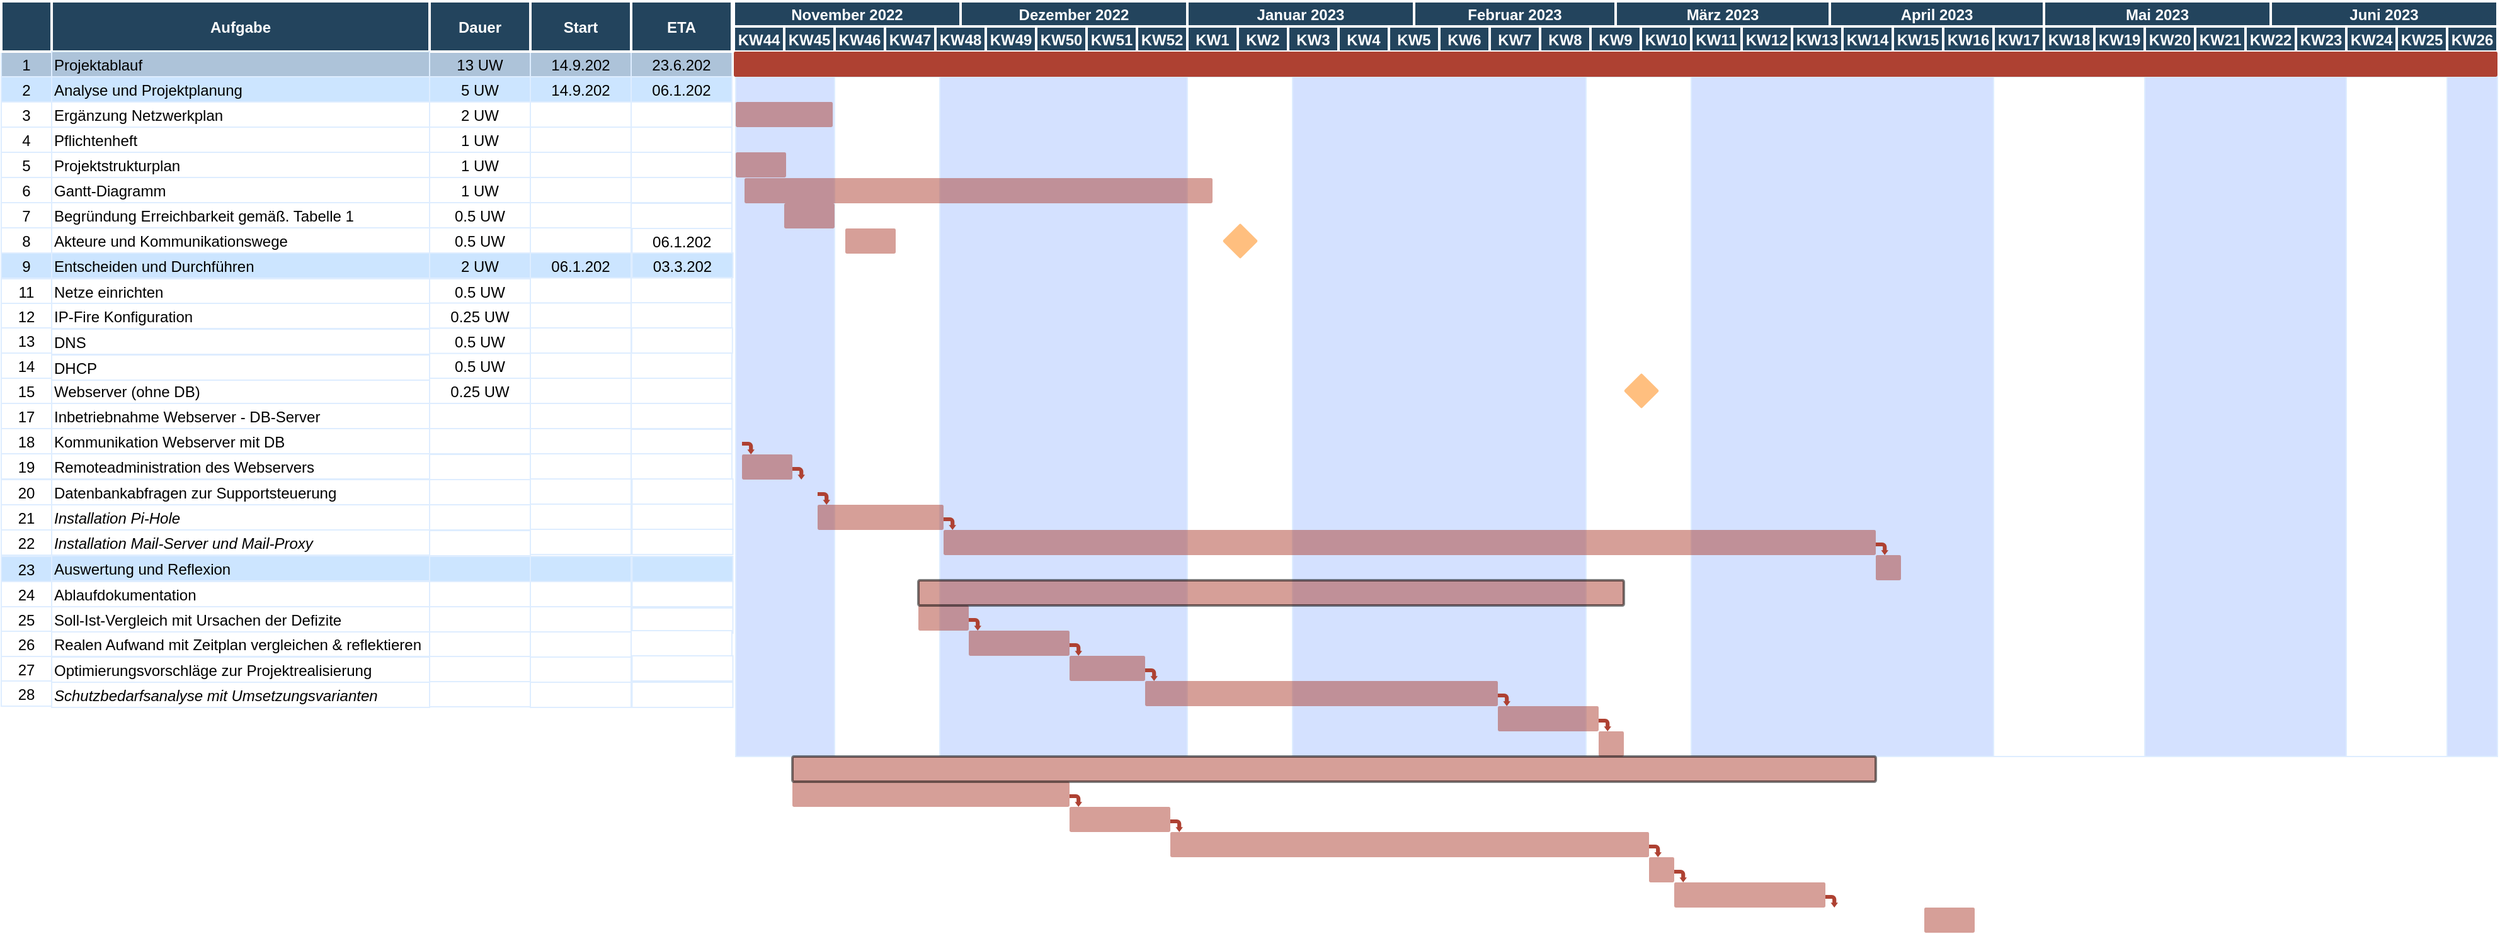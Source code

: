 <mxfile version="20.8.1" type="device"><diagram name="Page-1" id="8378b5f6-a2b2-b727-a746-972ab9d02e00"><mxGraphModel dx="1434" dy="782" grid="1" gridSize="10" guides="1" tooltips="1" connect="0" arrows="1" fold="1" page="1" pageScale="1.5" pageWidth="1654" pageHeight="1169" background="none" math="0" shadow="0"><root><mxCell id="0"/><mxCell id="1" parent="0"/><mxCell id="nTNf6u4kwTVFO85k9VdG-494" value="" style="strokeColor=#DEEDFF" parent="1" vertex="1"><mxGeometry x="981.5" y="140" width="83.5" height="540" as="geometry"/></mxCell><mxCell id="nTNf6u4kwTVFO85k9VdG-495" value="" style="strokeColor=#DEEDFF;fillColor=#D4E1FF" parent="1" vertex="1"><mxGeometry x="1065" y="140" width="236.5" height="540" as="geometry"/></mxCell><mxCell id="nTNf6u4kwTVFO85k9VdG-498" value="" style="strokeColor=#DEEDFF" parent="1" vertex="1"><mxGeometry x="1298" y="140" width="83.5" height="540" as="geometry"/></mxCell><mxCell id="nTNf6u4kwTVFO85k9VdG-499" value="" style="strokeColor=#DEEDFF;fillColor=#D4E1FF" parent="1" vertex="1"><mxGeometry x="1381.5" y="140" width="240" height="540" as="geometry"/></mxCell><mxCell id="nTNf6u4kwTVFO85k9VdG-502" value="" style="strokeColor=#DEEDFF" parent="1" vertex="1"><mxGeometry x="1621.5" y="140" width="120" height="540" as="geometry"/></mxCell><mxCell id="nTNf6u4kwTVFO85k9VdG-503" value="" style="strokeColor=#DEEDFF;fillColor=#D4E1FF" parent="1" vertex="1"><mxGeometry x="1741.5" y="140" width="160" height="540" as="geometry"/></mxCell><mxCell id="nTNf6u4kwTVFO85k9VdG-504" value="" style="strokeColor=#DEEDFF" parent="1" vertex="1"><mxGeometry x="1901.5" y="140" width="80" height="540" as="geometry"/></mxCell><mxCell id="nTNf6u4kwTVFO85k9VdG-505" value="" style="strokeColor=#DEEDFF;fillColor=#D4E1FF" parent="1" vertex="1"><mxGeometry x="1981.5" y="140" width="40" height="540" as="geometry"/></mxCell><mxCell id="nTNf6u4kwTVFO85k9VdG-491" value="" style="strokeColor=#DEEDFF;fillColor=#D4E1FF" parent="1" vertex="1"><mxGeometry x="785" y="140" width="196.5" height="540" as="geometry"/></mxCell><mxCell id="198" value="" style="strokeColor=#DEEDFF;fillColor=#D4E1FF" parent="1" vertex="1"><mxGeometry x="623" y="140" width="78.5" height="540" as="geometry"/></mxCell><mxCell id="63" value="1" style="strokeColor=#DEEDFF;fillColor=#ADC3D9" parent="1" vertex="1"><mxGeometry x="40" y="120" width="40" height="20" as="geometry"/></mxCell><mxCell id="64" value="Projektablauf" style="align=left;strokeColor=#DEEDFF;fillColor=#ADC3D9" parent="1" vertex="1"><mxGeometry x="80" y="120" width="280" height="20" as="geometry"/></mxCell><mxCell id="65" value="13 UW" style="strokeColor=#DEEDFF;fillColor=#ADC3D9" parent="1" vertex="1"><mxGeometry x="380.0" y="120" width="80.0" height="20" as="geometry"/></mxCell><mxCell id="66" value="14.9.202" style="strokeColor=#DEEDFF;fillColor=#ADC3D9" parent="1" vertex="1"><mxGeometry x="460.0" y="120" width="80.0" height="20" as="geometry"/></mxCell><mxCell id="67" value="23.6.202" style="strokeColor=#DEEDFF;fillColor=#ADC3D9" parent="1" vertex="1"><mxGeometry x="540.0" y="120.0" width="80.0" height="20" as="geometry"/></mxCell><mxCell id="69" value="2" style="strokeColor=#DEEDFF;fillColor=#CCE5FF" parent="1" vertex="1"><mxGeometry x="40.0" y="140.0" width="40" height="20" as="geometry"/></mxCell><mxCell id="71" value="5 UW" style="strokeColor=#DEEDFF;fillColor=#CCE5FF" parent="1" vertex="1"><mxGeometry x="380.0" y="140.0" width="80.0" height="20" as="geometry"/></mxCell><mxCell id="72" value="14.9.202" style="strokeColor=#DEEDFF;fillColor=#CCE5FF" parent="1" vertex="1"><mxGeometry x="460.0" y="140.0" width="80.0" height="20" as="geometry"/></mxCell><mxCell id="73" value="06.1.202" style="strokeColor=#DEEDFF;fillColor=#CCE5FF" parent="1" vertex="1"><mxGeometry x="540.0" y="140.0" width="80.0" height="20" as="geometry"/></mxCell><mxCell id="74" value="3" style="strokeColor=#DEEDFF" parent="1" vertex="1"><mxGeometry x="40.0" y="160.0" width="40" height="20" as="geometry"/></mxCell><mxCell id="76" value="2 UW" style="strokeColor=#DEEDFF" parent="1" vertex="1"><mxGeometry x="380.0" y="160.0" width="80.0" height="20" as="geometry"/></mxCell><mxCell id="77" value="" style="strokeColor=#DEEDFF" parent="1" vertex="1"><mxGeometry x="460.0" y="160.0" width="80.0" height="20" as="geometry"/></mxCell><mxCell id="78" value="" style="strokeColor=#DEEDFF" parent="1" vertex="1"><mxGeometry x="540.0" y="359.5" width="80.0" height="20" as="geometry"/></mxCell><mxCell id="79" value="4" style="strokeColor=#DEEDFF" parent="1" vertex="1"><mxGeometry x="40" y="180.0" width="40" height="20" as="geometry"/></mxCell><mxCell id="81" value="1 UW" style="strokeColor=#DEEDFF" parent="1" vertex="1"><mxGeometry x="380.0" y="180.0" width="80.0" height="20" as="geometry"/></mxCell><mxCell id="82" value="" style="strokeColor=#DEEDFF" parent="1" vertex="1"><mxGeometry x="460.0" y="180.0" width="80.0" height="20" as="geometry"/></mxCell><mxCell id="83" value="" style="strokeColor=#DEEDFF" parent="1" vertex="1"><mxGeometry x="540.0" y="379.5" width="80.0" height="20" as="geometry"/></mxCell><mxCell id="84" value="5" style="strokeColor=#DEEDFF" parent="1" vertex="1"><mxGeometry x="40.0" y="200.0" width="40" height="20" as="geometry"/></mxCell><mxCell id="86" value="1 UW" style="strokeColor=#DEEDFF" parent="1" vertex="1"><mxGeometry x="380.0" y="200.0" width="80.0" height="20" as="geometry"/></mxCell><mxCell id="89" value="6" style="strokeColor=#DEEDFF" parent="1" vertex="1"><mxGeometry x="40.0" y="220.0" width="40" height="20" as="geometry"/></mxCell><mxCell id="91" value="1 UW" style="strokeColor=#DEEDFF" parent="1" vertex="1"><mxGeometry x="380.0" y="220.0" width="80.0" height="20" as="geometry"/></mxCell><mxCell id="93" value="" style="strokeColor=#DEEDFF" parent="1" vertex="1"><mxGeometry x="540.0" y="399.5" width="80.0" height="20" as="geometry"/></mxCell><mxCell id="94" value="7" style="strokeColor=#DEEDFF" parent="1" vertex="1"><mxGeometry x="40.0" y="240.0" width="40" height="20" as="geometry"/></mxCell><mxCell id="96" value="0.5 UW" style="strokeColor=#DEEDFF" parent="1" vertex="1"><mxGeometry x="380.0" y="260.0" width="80.0" height="20" as="geometry"/></mxCell><mxCell id="97" value="" style="strokeColor=#DEEDFF" parent="1" vertex="1"><mxGeometry x="460.0" y="220.0" width="80.0" height="20" as="geometry"/></mxCell><mxCell id="98" value="" style="strokeColor=#DEEDFF" parent="1" vertex="1"><mxGeometry x="540.0" y="420.0" width="80.0" height="20" as="geometry"/></mxCell><mxCell id="99" value="8" style="strokeColor=#DEEDFF" parent="1" vertex="1"><mxGeometry x="40.0" y="260.0" width="40" height="20" as="geometry"/></mxCell><mxCell id="101" value="0.5 UW" style="strokeColor=#DEEDFF" parent="1" vertex="1"><mxGeometry x="380.0" y="240.0" width="80.0" height="20" as="geometry"/></mxCell><mxCell id="102" value="" style="strokeColor=#DEEDFF" parent="1" vertex="1"><mxGeometry x="460.0" y="260.0" width="80.0" height="20" as="geometry"/></mxCell><mxCell id="103" value="" style="strokeColor=#DEEDFF" parent="1" vertex="1"><mxGeometry x="540.0" y="439.5" width="80.0" height="20" as="geometry"/></mxCell><mxCell id="104" value="9" style="strokeColor=#DEEDFF;fillColor=#CCE5FF" parent="1" vertex="1"><mxGeometry x="40.0" y="280.0" width="40" height="20" as="geometry"/></mxCell><mxCell id="106" value="2 UW" style="strokeColor=#DEEDFF;fillColor=#CCE5FF" parent="1" vertex="1"><mxGeometry x="380.0" y="280.0" width="80.0" height="20" as="geometry"/></mxCell><mxCell id="114" value="11" style="strokeColor=#DEEDFF" parent="1" vertex="1"><mxGeometry x="40.0" y="300.5" width="40" height="20" as="geometry"/></mxCell><mxCell id="116" value="" style="strokeColor=#DEEDFF" parent="1" vertex="1"><mxGeometry x="540.0" y="299.75" width="80.0" height="20" as="geometry"/></mxCell><mxCell id="119" value="12" style="strokeColor=#DEEDFF" parent="1" vertex="1"><mxGeometry x="40.0" y="320.0" width="40" height="20" as="geometry"/></mxCell><mxCell id="121" value="" style="strokeColor=#DEEDFF" parent="1" vertex="1"><mxGeometry x="540.0" y="319.5" width="80.0" height="20" as="geometry"/></mxCell><mxCell id="124" value="13" style="strokeColor=#DEEDFF" parent="1" vertex="1"><mxGeometry x="40.0" y="339.5" width="40" height="20" as="geometry"/></mxCell><mxCell id="126" value="" style="strokeColor=#DEEDFF" parent="1" vertex="1"><mxGeometry x="540.37" y="339.5" width="80.0" height="20" as="geometry"/></mxCell><mxCell id="129" value="14" style="strokeColor=#DEEDFF" parent="1" vertex="1"><mxGeometry x="40.0" y="359.5" width="40" height="20" as="geometry"/></mxCell><mxCell id="134" value="15" style="strokeColor=#DEEDFF;fillColor=#FFFFFF" parent="1" vertex="1"><mxGeometry x="40.0" y="379.5" width="40" height="20" as="geometry"/></mxCell><mxCell id="135" value="Webserver (ohne DB)" style="align=left;strokeColor=#DEEDFF;fillColor=#FFFFFF" parent="1" vertex="1"><mxGeometry x="80" y="379.5" width="300" height="20" as="geometry"/></mxCell><mxCell id="140" value="Auswertung und Reflexion" style="align=left;strokeColor=#DEEDFF;fillColor=#CCE5FF;" parent="1" vertex="1"><mxGeometry x="80" y="520.5" width="300" height="20" as="geometry"/></mxCell><mxCell id="144" value="17" style="strokeColor=#DEEDFF" parent="1" vertex="1"><mxGeometry x="40" y="399.5" width="40" height="20" as="geometry"/></mxCell><mxCell id="145" value="Inbetriebnahme Webserver - DB-Server" style="align=left;strokeColor=#DEEDFF" parent="1" vertex="1"><mxGeometry x="80" y="399.5" width="300" height="20" as="geometry"/></mxCell><mxCell id="154" value="19" style="strokeColor=#DEEDFF" parent="1" vertex="1"><mxGeometry x="40.0" y="439.5" width="40" height="20" as="geometry"/></mxCell><mxCell id="155" value="Remoteadministration des Webservers" style="align=left;strokeColor=#DEEDFF" parent="1" vertex="1"><mxGeometry x="80" y="439.5" width="300" height="20" as="geometry"/></mxCell><mxCell id="159" value="20" style="strokeColor=#DEEDFF" parent="1" vertex="1"><mxGeometry x="40" y="460" width="40" height="20" as="geometry"/></mxCell><mxCell id="160" value="Datenbankabfragen zur Supportsteuerung" style="align=left;strokeColor=#DEEDFF" parent="1" vertex="1"><mxGeometry x="80" y="460" width="300" height="20" as="geometry"/></mxCell><mxCell id="164" value="21" style="strokeColor=#DEEDFF" parent="1" vertex="1"><mxGeometry x="40.0" y="480.0" width="40" height="20" as="geometry"/></mxCell><mxCell id="165" value="Installation Pi-Hole" style="align=left;strokeColor=#DEEDFF;fontStyle=2" parent="1" vertex="1"><mxGeometry x="80" y="480" width="300" height="20" as="geometry"/></mxCell><mxCell id="169" value="18" style="strokeColor=#DEEDFF" parent="1" vertex="1"><mxGeometry x="40.0" y="419.5" width="40" height="20" as="geometry"/></mxCell><mxCell id="170" value="Kommunikation Webserver mit DB" style="align=left;strokeColor=#DEEDFF" parent="1" vertex="1"><mxGeometry x="80" y="419.5" width="300" height="20" as="geometry"/></mxCell><mxCell id="197" value="" style="strokeColor=#DEEDFF" parent="1" vertex="1"><mxGeometry x="701.5" y="140" width="83.5" height="540" as="geometry"/></mxCell><mxCell id="2" value="Aufgabe" style="fillColor=#23445D;strokeColor=#FFFFFF;strokeWidth=2;fontColor=#FFFFFF;fontStyle=1" parent="1" vertex="1"><mxGeometry x="80" y="80" width="300" height="40" as="geometry"/></mxCell><mxCell id="3" value="" style="fillColor=#23445D;strokeColor=#FFFFFF;strokeWidth=2;fontColor=#FFFFFF;fontStyle=1" parent="1" vertex="1"><mxGeometry x="40" y="80" width="40" height="40" as="geometry"/></mxCell><mxCell id="4" value="November 2022" style="fillColor=#23445D;strokeColor=#FFFFFF;strokeWidth=2;fontColor=#FFFFFF;fontStyle=1" parent="1" vertex="1"><mxGeometry x="621.5" y="80" width="180" height="20" as="geometry"/></mxCell><mxCell id="12" value="Dauer" style="fillColor=#23445D;strokeColor=#FFFFFF;strokeWidth=2;fontColor=#FFFFFF;fontStyle=1" parent="1" vertex="1"><mxGeometry x="380" y="80" width="80" height="40" as="geometry"/></mxCell><mxCell id="13" value="Start" style="fillColor=#23445D;strokeColor=#FFFFFF;strokeWidth=2;fontColor=#FFFFFF;fontStyle=1" parent="1" vertex="1"><mxGeometry x="460.0" y="80.0" width="80.0" height="40.0" as="geometry"/></mxCell><mxCell id="14" value="ETA" style="fillColor=#23445D;strokeColor=#FFFFFF;strokeWidth=2;fontColor=#FFFFFF;fontStyle=1" parent="1" vertex="1"><mxGeometry x="540.0" y="80.0" width="80.0" height="40.0" as="geometry"/></mxCell><mxCell id="15" value="Dezember 2022" style="fillColor=#23445D;strokeColor=#FFFFFF;strokeWidth=2;fontColor=#FFFFFF;fontStyle=1" parent="1" vertex="1"><mxGeometry x="801.5" y="80.0" width="180" height="20" as="geometry"/></mxCell><mxCell id="23" value="Januar 2023" style="fillColor=#23445D;strokeColor=#FFFFFF;strokeWidth=2;fontColor=#FFFFFF;fontStyle=1" parent="1" vertex="1"><mxGeometry x="981.5" y="80.0" width="180" height="20" as="geometry"/></mxCell><mxCell id="31" value="März 2023" style="fillColor=#23445D;strokeColor=#FFFFFF;strokeWidth=2;fontColor=#FFFFFF;fontStyle=1" parent="1" vertex="1"><mxGeometry x="1321.5" y="80" width="170" height="20" as="geometry"/></mxCell><mxCell id="39" value="Februar 2023" style="fillColor=#23445D;strokeColor=#FFFFFF;strokeWidth=2;fontColor=#FFFFFF;fontStyle=1" parent="1" vertex="1"><mxGeometry x="1161.5" y="80" width="160" height="20" as="geometry"/></mxCell><mxCell id="47" value="April 2023" style="fillColor=#23445D;strokeColor=#FFFFFF;strokeWidth=2;fontColor=#FFFFFF;fontStyle=1" parent="1" vertex="1"><mxGeometry x="1491.5" y="80" width="170" height="20" as="geometry"/></mxCell><mxCell id="243" value="" style="shape=mxgraph.arrows.bent_right_arrow;fillColor=#AE4132;strokeColor=none;strokeWidth=2;direction=south" parent="1" vertex="1"><mxGeometry x="628.0" y="430.0" width="10.0" height="10.0" as="geometry"/></mxCell><mxCell id="245" value="" style="shape=mxgraph.flowchart.process;fillColor=#AE4132;strokeColor=none;strokeWidth=2;opacity=50" parent="1" vertex="1"><mxGeometry x="628.0" y="440.0" width="40.0" height="20.0" as="geometry"/></mxCell><mxCell id="246" value="" style="shape=mxgraph.flowchart.process;fillColor=#FF8000;strokeColor=none;strokeWidth=2;opacity=50;rotation=45;" parent="1" vertex="1"><mxGeometry x="1013.5" y="260.5" width="20.0" height="20.0" as="geometry"/></mxCell><mxCell id="247" value="" style="shape=mxgraph.flowchart.process;fillColor=#AE4132;strokeColor=none;strokeWidth=2;opacity=50" parent="1" vertex="1"><mxGeometry x="788.0" y="500.0" width="740.0" height="20.0" as="geometry"/></mxCell><mxCell id="248" value="" style="shape=mxgraph.flowchart.process;fillColor=#AE4132;strokeColor=none;strokeWidth=2;opacity=50" parent="1" vertex="1"><mxGeometry x="1528.0" y="520.0" width="20.0" height="20.0" as="geometry"/></mxCell><mxCell id="249" value="" style="shape=mxgraph.arrows.bent_right_arrow;fillColor=#AE4132;strokeColor=none;strokeWidth=2;direction=south" parent="1" vertex="1"><mxGeometry x="668.0" y="450.0" width="10.0" height="10.0" as="geometry"/></mxCell><mxCell id="250" value="" style="shape=mxgraph.arrows.bent_right_arrow;fillColor=#AE4132;strokeColor=none;strokeWidth=2;direction=south" parent="1" vertex="1"><mxGeometry x="688.0" y="470.0" width="10.0" height="10.0" as="geometry"/></mxCell><mxCell id="251" value="" style="shape=mxgraph.arrows.bent_right_arrow;fillColor=#AE4132;strokeColor=none;strokeWidth=2;direction=south" parent="1" vertex="1"><mxGeometry x="1528.0" y="510.0" width="10.0" height="10.0" as="geometry"/></mxCell><mxCell id="252" value="" style="shape=mxgraph.flowchart.process;fillColor=#AE4132;strokeColor=none;strokeWidth=2;opacity=50" parent="1" vertex="1"><mxGeometry x="688.0" y="480.0" width="100.0" height="20.0" as="geometry"/></mxCell><mxCell id="253" value="" style="shape=mxgraph.arrows.bent_right_arrow;fillColor=#AE4132;strokeColor=none;strokeWidth=2;direction=south" parent="1" vertex="1"><mxGeometry x="788.0" y="490.0" width="10.0" height="10.0" as="geometry"/></mxCell><mxCell id="255" value="" style="shape=mxgraph.flowchart.process;fillColor=#AE4132;strokeColor=none;strokeWidth=2;opacity=50" parent="1" vertex="1"><mxGeometry x="768" y="560.0" width="40" height="20.0" as="geometry"/></mxCell><mxCell id="256" value="" style="shape=mxgraph.flowchart.process;fillColor=#AE4132;strokeColor=#000000;strokeWidth=2;opacity=50" parent="1" vertex="1"><mxGeometry x="768" y="540.0" width="560" height="20.0" as="geometry"/></mxCell><mxCell id="257" value="" style="shape=mxgraph.flowchart.process;fillColor=#AE4132;strokeColor=none;strokeWidth=2;opacity=50" parent="1" vertex="1"><mxGeometry x="808.0" y="580.0" width="80.0" height="20.0" as="geometry"/></mxCell><mxCell id="258" value="" style="shape=mxgraph.flowchart.process;fillColor=#AE4132;strokeColor=none;strokeWidth=2;opacity=50" parent="1" vertex="1"><mxGeometry x="888.0" y="600.0" width="60.0" height="20.0" as="geometry"/></mxCell><mxCell id="259" value="" style="shape=mxgraph.flowchart.process;fillColor=#AE4132;strokeColor=none;strokeWidth=2;opacity=50" parent="1" vertex="1"><mxGeometry x="948.0" y="620.0" width="280.0" height="20.0" as="geometry"/></mxCell><mxCell id="260" value="" style="shape=mxgraph.flowchart.process;fillColor=#AE4132;strokeColor=none;strokeWidth=2;opacity=50" parent="1" vertex="1"><mxGeometry x="1228.0" y="640.0" width="80.0" height="20.0" as="geometry"/></mxCell><mxCell id="261" value="" style="shape=mxgraph.flowchart.process;fillColor=#AE4132;strokeColor=none;strokeWidth=2;opacity=50" parent="1" vertex="1"><mxGeometry x="1308.0" y="660.0" width="20.0" height="20.0" as="geometry"/></mxCell><mxCell id="262" value="" style="shape=mxgraph.flowchart.process;fillColor=#AE4132;strokeColor=none;strokeWidth=2;opacity=50" parent="1" vertex="1"><mxGeometry x="668.0" y="700.0" width="220.0" height="20.0" as="geometry"/></mxCell><mxCell id="263" value="" style="shape=mxgraph.flowchart.process;fillColor=#AE4132;strokeColor=none;strokeWidth=2;opacity=50" parent="1" vertex="1"><mxGeometry x="888.0" y="720.0" width="80.0" height="20.0" as="geometry"/></mxCell><mxCell id="264" value="" style="shape=mxgraph.flowchart.process;fillColor=#AE4132;strokeColor=none;strokeWidth=2;opacity=50" parent="1" vertex="1"><mxGeometry x="968.0" y="740.0" width="380.0" height="20.0" as="geometry"/></mxCell><mxCell id="265" value="" style="shape=mxgraph.flowchart.process;fillColor=#AE4132;strokeColor=none;strokeWidth=2;opacity=50" parent="1" vertex="1"><mxGeometry x="1348.0" y="760.0" width="20.0" height="20.0" as="geometry"/></mxCell><mxCell id="266" value="" style="shape=mxgraph.flowchart.process;fillColor=#AE4132;strokeColor=none;strokeWidth=2;opacity=50" parent="1" vertex="1"><mxGeometry x="1368.0" y="780.0" width="120.0" height="20.0" as="geometry"/></mxCell><mxCell id="267" value="" style="shape=mxgraph.flowchart.process;fillColor=#AE4132;strokeColor=none;strokeWidth=2;opacity=50" parent="1" vertex="1"><mxGeometry x="1566.5" y="800.0" width="40" height="20.0" as="geometry"/></mxCell><mxCell id="268" value="" style="shape=mxgraph.flowchart.process;fillColor=#AE4132;strokeColor=#000000;strokeWidth=2;opacity=50" parent="1" vertex="1"><mxGeometry x="668" y="680.0" width="860" height="20.0" as="geometry"/></mxCell><mxCell id="269" value="" style="shape=mxgraph.arrows.bent_right_arrow;fillColor=#AE4132;strokeColor=none;strokeWidth=2;direction=south" parent="1" vertex="1"><mxGeometry x="808.0" y="570.0" width="10.0" height="10.0" as="geometry"/></mxCell><mxCell id="270" value="" style="shape=mxgraph.arrows.bent_right_arrow;fillColor=#AE4132;strokeColor=none;strokeWidth=2;direction=south" parent="1" vertex="1"><mxGeometry x="888.0" y="590.0" width="10.0" height="10.0" as="geometry"/></mxCell><mxCell id="271" value="" style="shape=mxgraph.arrows.bent_right_arrow;fillColor=#AE4132;strokeColor=none;strokeWidth=2;direction=south" parent="1" vertex="1"><mxGeometry x="948" y="610.0" width="10.0" height="10.0" as="geometry"/></mxCell><mxCell id="272" value="" style="shape=mxgraph.arrows.bent_right_arrow;fillColor=#AE4132;strokeColor=none;strokeWidth=2;direction=south" parent="1" vertex="1"><mxGeometry x="1228" y="630.0" width="10.0" height="10.0" as="geometry"/></mxCell><mxCell id="273" value="" style="shape=mxgraph.arrows.bent_right_arrow;fillColor=#AE4132;strokeColor=none;strokeWidth=2;direction=south" parent="1" vertex="1"><mxGeometry x="1308" y="650.0" width="10.0" height="10.0" as="geometry"/></mxCell><mxCell id="274" value="" style="shape=mxgraph.arrows.bent_right_arrow;fillColor=#AE4132;strokeColor=none;strokeWidth=2;direction=south" parent="1" vertex="1"><mxGeometry x="888.0" y="710.0" width="10.0" height="10.0" as="geometry"/></mxCell><mxCell id="275" value="" style="shape=mxgraph.arrows.bent_right_arrow;fillColor=#AE4132;strokeColor=none;strokeWidth=2;direction=south" parent="1" vertex="1"><mxGeometry x="968.0" y="730.0" width="10.0" height="10.0" as="geometry"/></mxCell><mxCell id="276" value="" style="shape=mxgraph.arrows.bent_right_arrow;fillColor=#AE4132;strokeColor=none;strokeWidth=2;direction=south" parent="1" vertex="1"><mxGeometry x="1348.0" y="750.0" width="10.0" height="10.0" as="geometry"/></mxCell><mxCell id="277" value="" style="shape=mxgraph.arrows.bent_right_arrow;fillColor=#AE4132;strokeColor=none;strokeWidth=2;direction=south" parent="1" vertex="1"><mxGeometry x="1368" y="770.0" width="10.0" height="10.0" as="geometry"/></mxCell><mxCell id="278" value="" style="shape=mxgraph.arrows.bent_right_arrow;fillColor=#AE4132;strokeColor=none;strokeWidth=2;direction=south" parent="1" vertex="1"><mxGeometry x="1488.0" y="790.0" width="10.0" height="10.0" as="geometry"/></mxCell><mxCell id="nTNf6u4kwTVFO85k9VdG-284" value="Analyse und Projektplanung" style="align=left;strokeColor=#DEEDFF;fillColor=#CCE5FF" parent="1" vertex="1"><mxGeometry x="80" y="140" width="280" height="20" as="geometry"/></mxCell><mxCell id="nTNf6u4kwTVFO85k9VdG-287" value="Ergänzung Netzwerkplan" style="align=left;strokeColor=#DEEDFF" parent="1" vertex="1"><mxGeometry x="80" y="160" width="280" height="20" as="geometry"/></mxCell><mxCell id="nTNf6u4kwTVFO85k9VdG-288" value="Projektstrukturplan" style="align=left;strokeColor=#DEEDFF" parent="1" vertex="1"><mxGeometry x="80" y="200" width="280" height="20" as="geometry"/></mxCell><mxCell id="nTNf6u4kwTVFO85k9VdG-289" value="Gantt-Diagramm" style="align=left;strokeColor=#DEEDFF" parent="1" vertex="1"><mxGeometry x="80" y="220" width="280" height="20" as="geometry"/></mxCell><mxCell id="nTNf6u4kwTVFO85k9VdG-290" value="Pflichtenheft" style="align=left;strokeColor=#DEEDFF" parent="1" vertex="1"><mxGeometry x="80" y="180" width="280" height="20" as="geometry"/></mxCell><mxCell id="nTNf6u4kwTVFO85k9VdG-291" value="Begründung Erreichbarkeit gemäß. Tabelle 1" style="align=left;strokeColor=#DEEDFF" parent="1" vertex="1"><mxGeometry x="80" y="240" width="280" height="20" as="geometry"/></mxCell><mxCell id="nTNf6u4kwTVFO85k9VdG-292" value="Akteure und Kommunikationswege" style="align=left;strokeColor=#DEEDFF" parent="1" vertex="1"><mxGeometry x="80" y="260" width="280" height="20" as="geometry"/></mxCell><mxCell id="nTNf6u4kwTVFO85k9VdG-293" value="Entscheiden und Durchführen" style="align=left;strokeColor=#DEEDFF;fillColor=#CCE5FF" parent="1" vertex="1"><mxGeometry x="80" y="280" width="300" height="20" as="geometry"/></mxCell><mxCell id="nTNf6u4kwTVFO85k9VdG-320" value="06.1.202" style="strokeColor=#DEEDFF;fillColor=#CCE5FF;" parent="1" vertex="1"><mxGeometry x="460" y="280" width="80" height="20" as="geometry"/></mxCell><mxCell id="nTNf6u4kwTVFO85k9VdG-321" value="" style="strokeColor=#DEEDFF" parent="1" vertex="1"><mxGeometry x="460.0" y="240.0" width="80.0" height="20" as="geometry"/></mxCell><mxCell id="nTNf6u4kwTVFO85k9VdG-324" value="" style="strokeColor=#DEEDFF" parent="1" vertex="1"><mxGeometry x="460.0" y="200.0" width="80.0" height="20" as="geometry"/></mxCell><mxCell id="nTNf6u4kwTVFO85k9VdG-327" value="Projektablauf" style="align=left;strokeColor=#DEEDFF;fillColor=#ADC3D9" parent="1" vertex="1"><mxGeometry x="80" y="120" width="280" height="20" as="geometry"/></mxCell><mxCell id="nTNf6u4kwTVFO85k9VdG-328" value="Analyse und Projektplanung" style="align=left;strokeColor=#DEEDFF;fillColor=#CCE5FF" parent="1" vertex="1"><mxGeometry x="80" y="140" width="280" height="20" as="geometry"/></mxCell><mxCell id="nTNf6u4kwTVFO85k9VdG-329" value="Ergänzung Netzwerkplan" style="align=left;strokeColor=#DEEDFF" parent="1" vertex="1"><mxGeometry x="80" y="160" width="280" height="20" as="geometry"/></mxCell><mxCell id="nTNf6u4kwTVFO85k9VdG-330" value="Pflichtenheft" style="align=left;strokeColor=#DEEDFF" parent="1" vertex="1"><mxGeometry x="80" y="180" width="280" height="20" as="geometry"/></mxCell><mxCell id="nTNf6u4kwTVFO85k9VdG-331" value="Projektstrukturplan" style="align=left;strokeColor=#DEEDFF" parent="1" vertex="1"><mxGeometry x="80" y="200" width="280" height="20" as="geometry"/></mxCell><mxCell id="nTNf6u4kwTVFO85k9VdG-332" value="Gantt-Diagramm" style="align=left;strokeColor=#DEEDFF" parent="1" vertex="1"><mxGeometry x="80" y="220" width="280" height="20" as="geometry"/></mxCell><mxCell id="nTNf6u4kwTVFO85k9VdG-333" value="Begründung Erreichbarkeit gemäß. Tabelle 1" style="align=left;strokeColor=#DEEDFF" parent="1" vertex="1"><mxGeometry x="80" y="240" width="280" height="20" as="geometry"/></mxCell><mxCell id="nTNf6u4kwTVFO85k9VdG-334" value="Akteure und Kommunikationswege" style="align=left;strokeColor=#DEEDFF" parent="1" vertex="1"><mxGeometry x="80" y="260" width="280" height="20" as="geometry"/></mxCell><mxCell id="nTNf6u4kwTVFO85k9VdG-335" value="Projektablauf" style="align=left;strokeColor=#DEEDFF;fillColor=#ADC3D9" parent="1" vertex="1"><mxGeometry x="80" y="120" width="300" height="20" as="geometry"/></mxCell><mxCell id="nTNf6u4kwTVFO85k9VdG-336" value="Analyse und Projektplanung" style="align=left;strokeColor=#DEEDFF;fillColor=#CCE5FF" parent="1" vertex="1"><mxGeometry x="80" y="140" width="300" height="20" as="geometry"/></mxCell><mxCell id="nTNf6u4kwTVFO85k9VdG-337" value="Ergänzung Netzwerkplan" style="align=left;strokeColor=#DEEDFF" parent="1" vertex="1"><mxGeometry x="80" y="160" width="300" height="20" as="geometry"/></mxCell><mxCell id="nTNf6u4kwTVFO85k9VdG-338" value="Pflichtenheft" style="align=left;strokeColor=#DEEDFF" parent="1" vertex="1"><mxGeometry x="80" y="180" width="300" height="20" as="geometry"/></mxCell><mxCell id="nTNf6u4kwTVFO85k9VdG-339" value="Projektstrukturplan" style="align=left;strokeColor=#DEEDFF" parent="1" vertex="1"><mxGeometry x="80" y="200" width="300" height="20" as="geometry"/></mxCell><mxCell id="nTNf6u4kwTVFO85k9VdG-340" value="Gantt-Diagramm" style="align=left;strokeColor=#DEEDFF" parent="1" vertex="1"><mxGeometry x="80" y="220" width="300" height="20" as="geometry"/></mxCell><mxCell id="nTNf6u4kwTVFO85k9VdG-341" value="Begründung Erreichbarkeit gemäß. Tabelle 1" style="align=left;strokeColor=#DEEDFF" parent="1" vertex="1"><mxGeometry x="80" y="240" width="300" height="20" as="geometry"/></mxCell><mxCell id="nTNf6u4kwTVFO85k9VdG-342" value="Akteure und Kommunikationswege" style="align=left;strokeColor=#DEEDFF" parent="1" vertex="1"><mxGeometry x="80" y="260" width="300" height="20" as="geometry"/></mxCell><mxCell id="nTNf6u4kwTVFO85k9VdG-344" value="Netze einrichten" style="align=left;strokeColor=#DEEDFF" parent="1" vertex="1"><mxGeometry x="80" y="300.5" width="300" height="20" as="geometry"/></mxCell><mxCell id="nTNf6u4kwTVFO85k9VdG-345" value="IP-Fire Konfiguration" style="align=left;strokeColor=#DEEDFF" parent="1" vertex="1"><mxGeometry x="80" y="320" width="300" height="20" as="geometry"/></mxCell><mxCell id="nTNf6u4kwTVFO85k9VdG-346" value="DNS" style="align=left;strokeColor=#DEEDFF" parent="1" vertex="1"><mxGeometry x="80" y="340.5" width="300" height="20" as="geometry"/></mxCell><mxCell id="nTNf6u4kwTVFO85k9VdG-347" value="DHCP" style="align=left;strokeColor=#DEEDFF" parent="1" vertex="1"><mxGeometry x="80" y="361" width="300" height="20" as="geometry"/></mxCell><mxCell id="nTNf6u4kwTVFO85k9VdG-348" value="22" style="strokeColor=#DEEDFF" parent="1" vertex="1"><mxGeometry x="40.0" y="500.0" width="40" height="20" as="geometry"/></mxCell><mxCell id="nTNf6u4kwTVFO85k9VdG-349" value="23" style="strokeColor=#DEEDFF;fillColor=#CCE5FF;" parent="1" vertex="1"><mxGeometry x="40.0" y="521.0" width="40" height="20" as="geometry"/></mxCell><mxCell id="nTNf6u4kwTVFO85k9VdG-350" value="24" style="strokeColor=#DEEDFF" parent="1" vertex="1"><mxGeometry x="40.0" y="541.0" width="40" height="20" as="geometry"/></mxCell><mxCell id="nTNf6u4kwTVFO85k9VdG-351" value="Installation Mail-Server und Mail-Proxy" style="align=left;strokeColor=#DEEDFF;fontStyle=2" parent="1" vertex="1"><mxGeometry x="80" y="500" width="300" height="20" as="geometry"/></mxCell><mxCell id="nTNf6u4kwTVFO85k9VdG-353" value="Optimierungsvorschläge zur Projektrealisierung" style="align=left;strokeColor=#DEEDFF" parent="1" vertex="1"><mxGeometry x="80" y="601" width="300" height="20" as="geometry"/></mxCell><mxCell id="nTNf6u4kwTVFO85k9VdG-354" value="Realen Aufwand mit Zeitplan vergleichen &amp; reflektieren" style="align=left;strokeColor=#DEEDFF" parent="1" vertex="1"><mxGeometry x="80" y="580.5" width="300" height="20" as="geometry"/></mxCell><mxCell id="nTNf6u4kwTVFO85k9VdG-355" value="Soll-Ist-Vergleich mit Ursachen der Defizite" style="align=left;strokeColor=#DEEDFF" parent="1" vertex="1"><mxGeometry x="80" y="561" width="300" height="20" as="geometry"/></mxCell><mxCell id="nTNf6u4kwTVFO85k9VdG-356" value="Ablaufdokumentation" style="align=left;strokeColor=#DEEDFF" parent="1" vertex="1"><mxGeometry x="80" y="541" width="300" height="20" as="geometry"/></mxCell><mxCell id="nTNf6u4kwTVFO85k9VdG-357" value="25" style="strokeColor=#DEEDFF" parent="1" vertex="1"><mxGeometry x="40.0" y="561.0" width="40" height="20" as="geometry"/></mxCell><mxCell id="nTNf6u4kwTVFO85k9VdG-358" value="26" style="strokeColor=#DEEDFF" parent="1" vertex="1"><mxGeometry x="40.0" y="580.5" width="40" height="20" as="geometry"/></mxCell><mxCell id="nTNf6u4kwTVFO85k9VdG-359" value="27" style="strokeColor=#DEEDFF" parent="1" vertex="1"><mxGeometry x="40.0" y="600.5" width="40" height="20" as="geometry"/></mxCell><mxCell id="nTNf6u4kwTVFO85k9VdG-360" value="28" style="strokeColor=#DEEDFF" parent="1" vertex="1"><mxGeometry x="40.0" y="620.0" width="40" height="20" as="geometry"/></mxCell><mxCell id="nTNf6u4kwTVFO85k9VdG-361" value="Schutzbedarfsanalyse mit Umsetzungsvarianten" style="align=left;strokeColor=#DEEDFF;fontStyle=2" parent="1" vertex="1"><mxGeometry x="80" y="621" width="300" height="20" as="geometry"/></mxCell><mxCell id="nTNf6u4kwTVFO85k9VdG-362" value="KW45" style="fillColor=#23445D;strokeColor=#FFFFFF;strokeWidth=2;fontColor=#FFFFFF;fontStyle=1" parent="1" vertex="1"><mxGeometry x="661.5" y="100.0" width="40" height="20" as="geometry"/></mxCell><mxCell id="nTNf6u4kwTVFO85k9VdG-363" value="KW46" style="fillColor=#23445D;strokeColor=#FFFFFF;strokeWidth=2;fontColor=#FFFFFF;fontStyle=1" parent="1" vertex="1"><mxGeometry x="701.5" y="100.0" width="40" height="20" as="geometry"/></mxCell><mxCell id="nTNf6u4kwTVFO85k9VdG-364" value="KW47" style="fillColor=#23445D;strokeColor=#FFFFFF;strokeWidth=2;fontColor=#FFFFFF;fontStyle=1" parent="1" vertex="1"><mxGeometry x="741.5" y="100.0" width="40" height="20" as="geometry"/></mxCell><mxCell id="nTNf6u4kwTVFO85k9VdG-365" value="KW51" style="fillColor=#23445D;strokeColor=#FFFFFF;strokeWidth=2;fontColor=#FFFFFF;fontStyle=1" parent="1" vertex="1"><mxGeometry x="901.5" y="100.0" width="40" height="20" as="geometry"/></mxCell><mxCell id="nTNf6u4kwTVFO85k9VdG-366" value="KW50" style="fillColor=#23445D;strokeColor=#FFFFFF;strokeWidth=2;fontColor=#FFFFFF;fontStyle=1" parent="1" vertex="1"><mxGeometry x="861.5" y="100.0" width="40" height="20" as="geometry"/></mxCell><mxCell id="nTNf6u4kwTVFO85k9VdG-367" value="KW49" style="fillColor=#23445D;strokeColor=#FFFFFF;strokeWidth=2;fontColor=#FFFFFF;fontStyle=1" parent="1" vertex="1"><mxGeometry x="821.5" y="100.0" width="40" height="20" as="geometry"/></mxCell><mxCell id="nTNf6u4kwTVFO85k9VdG-368" value="KW48" style="fillColor=#23445D;strokeColor=#FFFFFF;strokeWidth=2;fontColor=#FFFFFF;fontStyle=1" parent="1" vertex="1"><mxGeometry x="781.5" y="100.0" width="40" height="20" as="geometry"/></mxCell><mxCell id="nTNf6u4kwTVFO85k9VdG-369" value="KW52" style="fillColor=#23445D;strokeColor=#FFFFFF;strokeWidth=2;fontColor=#FFFFFF;fontStyle=1" parent="1" vertex="1"><mxGeometry x="941.5" y="100.0" width="40" height="20" as="geometry"/></mxCell><mxCell id="nTNf6u4kwTVFO85k9VdG-370" value="KW1" style="fillColor=#23445D;strokeColor=#FFFFFF;strokeWidth=2;fontColor=#FFFFFF;fontStyle=1" parent="1" vertex="1"><mxGeometry x="981.5" y="100.0" width="40" height="20" as="geometry"/></mxCell><mxCell id="nTNf6u4kwTVFO85k9VdG-371" value="KW2" style="fillColor=#23445D;strokeColor=#FFFFFF;strokeWidth=2;fontColor=#FFFFFF;fontStyle=1" parent="1" vertex="1"><mxGeometry x="1021.5" y="100.0" width="40" height="20" as="geometry"/></mxCell><mxCell id="nTNf6u4kwTVFO85k9VdG-372" value="KW3" style="fillColor=#23445D;strokeColor=#FFFFFF;strokeWidth=2;fontColor=#FFFFFF;fontStyle=1" parent="1" vertex="1"><mxGeometry x="1061.5" y="100.0" width="40" height="20" as="geometry"/></mxCell><mxCell id="nTNf6u4kwTVFO85k9VdG-373" value="KW4" style="fillColor=#23445D;strokeColor=#FFFFFF;strokeWidth=2;fontColor=#FFFFFF;fontStyle=1" parent="1" vertex="1"><mxGeometry x="1101.5" y="100.0" width="40" height="20" as="geometry"/></mxCell><mxCell id="nTNf6u4kwTVFO85k9VdG-374" value="KW5" style="fillColor=#23445D;strokeColor=#FFFFFF;strokeWidth=2;fontColor=#FFFFFF;fontStyle=1" parent="1" vertex="1"><mxGeometry x="1141.5" y="100.0" width="40" height="20" as="geometry"/></mxCell><mxCell id="nTNf6u4kwTVFO85k9VdG-375" value="KW6" style="fillColor=#23445D;strokeColor=#FFFFFF;strokeWidth=2;fontColor=#FFFFFF;fontStyle=1" parent="1" vertex="1"><mxGeometry x="1181.5" y="100.0" width="40" height="20" as="geometry"/></mxCell><mxCell id="nTNf6u4kwTVFO85k9VdG-376" value="KW7" style="fillColor=#23445D;strokeColor=#FFFFFF;strokeWidth=2;fontColor=#FFFFFF;fontStyle=1" parent="1" vertex="1"><mxGeometry x="1221.5" y="100.0" width="40" height="20" as="geometry"/></mxCell><mxCell id="nTNf6u4kwTVFO85k9VdG-377" value="KW8" style="fillColor=#23445D;strokeColor=#FFFFFF;strokeWidth=2;fontColor=#FFFFFF;fontStyle=1" parent="1" vertex="1"><mxGeometry x="1261.5" y="100.0" width="40" height="20" as="geometry"/></mxCell><mxCell id="nTNf6u4kwTVFO85k9VdG-378" value="KW9" style="fillColor=#23445D;strokeColor=#FFFFFF;strokeWidth=2;fontColor=#FFFFFF;fontStyle=1" parent="1" vertex="1"><mxGeometry x="1301.5" y="100.0" width="40" height="20" as="geometry"/></mxCell><mxCell id="nTNf6u4kwTVFO85k9VdG-379" value="KW11" style="fillColor=#23445D;strokeColor=#FFFFFF;strokeWidth=2;fontColor=#FFFFFF;fontStyle=1" parent="1" vertex="1"><mxGeometry x="1381.5" y="100.0" width="40" height="20" as="geometry"/></mxCell><mxCell id="nTNf6u4kwTVFO85k9VdG-380" value="KW10" style="fillColor=#23445D;strokeColor=#FFFFFF;strokeWidth=2;fontColor=#FFFFFF;fontStyle=1" parent="1" vertex="1"><mxGeometry x="1341.5" y="100.0" width="40" height="20" as="geometry"/></mxCell><mxCell id="nTNf6u4kwTVFO85k9VdG-381" value="KW12" style="fillColor=#23445D;strokeColor=#FFFFFF;strokeWidth=2;fontColor=#FFFFFF;fontStyle=1" parent="1" vertex="1"><mxGeometry x="1421.5" y="100.0" width="40" height="20" as="geometry"/></mxCell><mxCell id="nTNf6u4kwTVFO85k9VdG-382" value="KW13" style="fillColor=#23445D;strokeColor=#FFFFFF;strokeWidth=2;fontColor=#FFFFFF;fontStyle=1" parent="1" vertex="1"><mxGeometry x="1461.5" y="100.0" width="40" height="20" as="geometry"/></mxCell><mxCell id="nTNf6u4kwTVFO85k9VdG-383" value="KW14" style="fillColor=#23445D;strokeColor=#FFFFFF;strokeWidth=2;fontColor=#FFFFFF;fontStyle=1" parent="1" vertex="1"><mxGeometry x="1501.5" y="100.0" width="40" height="20" as="geometry"/></mxCell><mxCell id="nTNf6u4kwTVFO85k9VdG-384" value="KW15" style="fillColor=#23445D;strokeColor=#FFFFFF;strokeWidth=2;fontColor=#FFFFFF;fontStyle=1" parent="1" vertex="1"><mxGeometry x="1541.5" y="100.0" width="40" height="20" as="geometry"/></mxCell><mxCell id="nTNf6u4kwTVFO85k9VdG-385" value="KW16" style="fillColor=#23445D;strokeColor=#FFFFFF;strokeWidth=2;fontColor=#FFFFFF;fontStyle=1" parent="1" vertex="1"><mxGeometry x="1581.5" y="100.0" width="40" height="20" as="geometry"/></mxCell><mxCell id="nTNf6u4kwTVFO85k9VdG-386" value="KW17" style="fillColor=#23445D;strokeColor=#FFFFFF;strokeWidth=2;fontColor=#FFFFFF;fontStyle=1" parent="1" vertex="1"><mxGeometry x="1621.5" y="100.0" width="40" height="20" as="geometry"/></mxCell><mxCell id="nTNf6u4kwTVFO85k9VdG-387" value="Mai 2023" style="fillColor=#23445D;strokeColor=#FFFFFF;strokeWidth=2;fontColor=#FFFFFF;fontStyle=1" parent="1" vertex="1"><mxGeometry x="1661.5" y="80" width="180" height="20" as="geometry"/></mxCell><mxCell id="nTNf6u4kwTVFO85k9VdG-388" value="Juni 2023" style="fillColor=#23445D;strokeColor=#FFFFFF;strokeWidth=2;fontColor=#FFFFFF;fontStyle=1" parent="1" vertex="1"><mxGeometry x="1841.5" y="80" width="180" height="20" as="geometry"/></mxCell><mxCell id="nTNf6u4kwTVFO85k9VdG-389" value="KW18" style="fillColor=#23445D;strokeColor=#FFFFFF;strokeWidth=2;fontColor=#FFFFFF;fontStyle=1" parent="1" vertex="1"><mxGeometry x="1661.5" y="100.0" width="40" height="20" as="geometry"/></mxCell><mxCell id="nTNf6u4kwTVFO85k9VdG-390" value="KW19" style="fillColor=#23445D;strokeColor=#FFFFFF;strokeWidth=2;fontColor=#FFFFFF;fontStyle=1" parent="1" vertex="1"><mxGeometry x="1701.5" y="100.0" width="40" height="20" as="geometry"/></mxCell><mxCell id="nTNf6u4kwTVFO85k9VdG-391" value="KW20" style="fillColor=#23445D;strokeColor=#FFFFFF;strokeWidth=2;fontColor=#FFFFFF;fontStyle=1" parent="1" vertex="1"><mxGeometry x="1741.5" y="100.0" width="40" height="20" as="geometry"/></mxCell><mxCell id="nTNf6u4kwTVFO85k9VdG-392" value="KW21" style="fillColor=#23445D;strokeColor=#FFFFFF;strokeWidth=2;fontColor=#FFFFFF;fontStyle=1" parent="1" vertex="1"><mxGeometry x="1781.5" y="100.0" width="40" height="20" as="geometry"/></mxCell><mxCell id="nTNf6u4kwTVFO85k9VdG-393" value="KW22" style="fillColor=#23445D;strokeColor=#FFFFFF;strokeWidth=2;fontColor=#FFFFFF;fontStyle=1" parent="1" vertex="1"><mxGeometry x="1821.5" y="100.0" width="40" height="20" as="geometry"/></mxCell><mxCell id="nTNf6u4kwTVFO85k9VdG-394" value="KW23" style="fillColor=#23445D;strokeColor=#FFFFFF;strokeWidth=2;fontColor=#FFFFFF;fontStyle=1" parent="1" vertex="1"><mxGeometry x="1861.5" y="100.0" width="40" height="20" as="geometry"/></mxCell><mxCell id="nTNf6u4kwTVFO85k9VdG-395" value="KW24" style="fillColor=#23445D;strokeColor=#FFFFFF;strokeWidth=2;fontColor=#FFFFFF;fontStyle=1" parent="1" vertex="1"><mxGeometry x="1901.5" y="100.0" width="40" height="20" as="geometry"/></mxCell><mxCell id="nTNf6u4kwTVFO85k9VdG-396" value="KW25" style="fillColor=#23445D;strokeColor=#FFFFFF;strokeWidth=2;fontColor=#FFFFFF;fontStyle=1" parent="1" vertex="1"><mxGeometry x="1941.5" y="100.0" width="40" height="20" as="geometry"/></mxCell><mxCell id="nTNf6u4kwTVFO85k9VdG-397" value="KW26" style="fillColor=#23445D;strokeColor=#FFFFFF;strokeWidth=2;fontColor=#FFFFFF;fontStyle=1" parent="1" vertex="1"><mxGeometry x="1981.5" y="100.0" width="40" height="20" as="geometry"/></mxCell><mxCell id="nTNf6u4kwTVFO85k9VdG-398" value="" style="strokeColor=#DEEDFF" parent="1" vertex="1"><mxGeometry x="540.75" y="459.5" width="80.0" height="20" as="geometry"/></mxCell><mxCell id="nTNf6u4kwTVFO85k9VdG-399" value="" style="strokeColor=#DEEDFF" parent="1" vertex="1"><mxGeometry x="540.75" y="479.5" width="80.0" height="20" as="geometry"/></mxCell><mxCell id="nTNf6u4kwTVFO85k9VdG-400" value="" style="strokeColor=#DEEDFF" parent="1" vertex="1"><mxGeometry x="540.75" y="499.5" width="80.0" height="20" as="geometry"/></mxCell><mxCell id="nTNf6u4kwTVFO85k9VdG-401" value="" style="strokeColor=#DEEDFF;fillColor=#CCE5FF;" parent="1" vertex="1"><mxGeometry x="540.75" y="521.0" width="80.0" height="20" as="geometry"/></mxCell><mxCell id="nTNf6u4kwTVFO85k9VdG-402" value="" style="strokeColor=#DEEDFF" parent="1" vertex="1"><mxGeometry x="540.75" y="541.0" width="80.0" height="20" as="geometry"/></mxCell><mxCell id="nTNf6u4kwTVFO85k9VdG-403" value="" style="strokeColor=#DEEDFF" parent="1" vertex="1"><mxGeometry x="540.75" y="562.0" width="80.0" height="20" as="geometry"/></mxCell><mxCell id="nTNf6u4kwTVFO85k9VdG-404" value="" style="strokeColor=#DEEDFF" parent="1" vertex="1"><mxGeometry x="540.0" y="580" width="80.0" height="20" as="geometry"/></mxCell><mxCell id="nTNf6u4kwTVFO85k9VdG-405" value="" style="strokeColor=#DEEDFF" parent="1" vertex="1"><mxGeometry x="540.75" y="600.0" width="80.0" height="20" as="geometry"/></mxCell><mxCell id="nTNf6u4kwTVFO85k9VdG-406" value="" style="strokeColor=#DEEDFF" parent="1" vertex="1"><mxGeometry x="540.75" y="621.0" width="80.0" height="20" as="geometry"/></mxCell><mxCell id="nTNf6u4kwTVFO85k9VdG-410" value="KW45" style="fillColor=#23445D;strokeColor=#FFFFFF;strokeWidth=2;fontColor=#FFFFFF;fontStyle=1" parent="1" vertex="1"><mxGeometry x="661.5" y="100.0" width="40" height="20" as="geometry"/></mxCell><mxCell id="nTNf6u4kwTVFO85k9VdG-411" value="KW46" style="fillColor=#23445D;strokeColor=#FFFFFF;strokeWidth=2;fontColor=#FFFFFF;fontStyle=1" parent="1" vertex="1"><mxGeometry x="701.5" y="100.0" width="40" height="20" as="geometry"/></mxCell><mxCell id="nTNf6u4kwTVFO85k9VdG-412" value="KW47" style="fillColor=#23445D;strokeColor=#FFFFFF;strokeWidth=2;fontColor=#FFFFFF;fontStyle=1" parent="1" vertex="1"><mxGeometry x="741.5" y="100.0" width="40" height="20" as="geometry"/></mxCell><mxCell id="nTNf6u4kwTVFO85k9VdG-413" value="KW48" style="fillColor=#23445D;strokeColor=#FFFFFF;strokeWidth=2;fontColor=#FFFFFF;fontStyle=1" parent="1" vertex="1"><mxGeometry x="781.5" y="100.0" width="40" height="20" as="geometry"/></mxCell><mxCell id="nTNf6u4kwTVFO85k9VdG-414" value="KW49" style="fillColor=#23445D;strokeColor=#FFFFFF;strokeWidth=2;fontColor=#FFFFFF;fontStyle=1" parent="1" vertex="1"><mxGeometry x="821.5" y="100.0" width="40" height="20" as="geometry"/></mxCell><mxCell id="nTNf6u4kwTVFO85k9VdG-415" value="KW50" style="fillColor=#23445D;strokeColor=#FFFFFF;strokeWidth=2;fontColor=#FFFFFF;fontStyle=1" parent="1" vertex="1"><mxGeometry x="861.5" y="100.0" width="40" height="20" as="geometry"/></mxCell><mxCell id="nTNf6u4kwTVFO85k9VdG-416" value="KW51" style="fillColor=#23445D;strokeColor=#FFFFFF;strokeWidth=2;fontColor=#FFFFFF;fontStyle=1" parent="1" vertex="1"><mxGeometry x="901.5" y="100.0" width="40" height="20" as="geometry"/></mxCell><mxCell id="nTNf6u4kwTVFO85k9VdG-417" value="KW52" style="fillColor=#23445D;strokeColor=#FFFFFF;strokeWidth=2;fontColor=#FFFFFF;fontStyle=1" parent="1" vertex="1"><mxGeometry x="941.5" y="100.0" width="40" height="20" as="geometry"/></mxCell><mxCell id="nTNf6u4kwTVFO85k9VdG-418" value="KW1" style="fillColor=#23445D;strokeColor=#FFFFFF;strokeWidth=2;fontColor=#FFFFFF;fontStyle=1" parent="1" vertex="1"><mxGeometry x="981.5" y="100.0" width="40" height="20" as="geometry"/></mxCell><mxCell id="nTNf6u4kwTVFO85k9VdG-419" value="KW2" style="fillColor=#23445D;strokeColor=#FFFFFF;strokeWidth=2;fontColor=#FFFFFF;fontStyle=1" parent="1" vertex="1"><mxGeometry x="1021.5" y="100.0" width="40" height="20" as="geometry"/></mxCell><mxCell id="nTNf6u4kwTVFO85k9VdG-420" value="KW3" style="fillColor=#23445D;strokeColor=#FFFFFF;strokeWidth=2;fontColor=#FFFFFF;fontStyle=1" parent="1" vertex="1"><mxGeometry x="1061.5" y="100.0" width="40" height="20" as="geometry"/></mxCell><mxCell id="nTNf6u4kwTVFO85k9VdG-421" value="KW4" style="fillColor=#23445D;strokeColor=#FFFFFF;strokeWidth=2;fontColor=#FFFFFF;fontStyle=1" parent="1" vertex="1"><mxGeometry x="1101.5" y="100.0" width="40" height="20" as="geometry"/></mxCell><mxCell id="nTNf6u4kwTVFO85k9VdG-422" value="KW5" style="fillColor=#23445D;strokeColor=#FFFFFF;strokeWidth=2;fontColor=#FFFFFF;fontStyle=1" parent="1" vertex="1"><mxGeometry x="1141.5" y="100.0" width="40" height="20" as="geometry"/></mxCell><mxCell id="nTNf6u4kwTVFO85k9VdG-423" value="KW6" style="fillColor=#23445D;strokeColor=#FFFFFF;strokeWidth=2;fontColor=#FFFFFF;fontStyle=1" parent="1" vertex="1"><mxGeometry x="1181.5" y="100.0" width="40" height="20" as="geometry"/></mxCell><mxCell id="nTNf6u4kwTVFO85k9VdG-424" value="KW7" style="fillColor=#23445D;strokeColor=#FFFFFF;strokeWidth=2;fontColor=#FFFFFF;fontStyle=1" parent="1" vertex="1"><mxGeometry x="1221.5" y="100.0" width="40" height="20" as="geometry"/></mxCell><mxCell id="nTNf6u4kwTVFO85k9VdG-425" value="KW8" style="fillColor=#23445D;strokeColor=#FFFFFF;strokeWidth=2;fontColor=#FFFFFF;fontStyle=1" parent="1" vertex="1"><mxGeometry x="1261.5" y="100.0" width="40" height="20" as="geometry"/></mxCell><mxCell id="nTNf6u4kwTVFO85k9VdG-426" value="KW9" style="fillColor=#23445D;strokeColor=#FFFFFF;strokeWidth=2;fontColor=#FFFFFF;fontStyle=1" parent="1" vertex="1"><mxGeometry x="1301.5" y="100.0" width="40" height="20" as="geometry"/></mxCell><mxCell id="nTNf6u4kwTVFO85k9VdG-427" value="KW10" style="fillColor=#23445D;strokeColor=#FFFFFF;strokeWidth=2;fontColor=#FFFFFF;fontStyle=1" parent="1" vertex="1"><mxGeometry x="1341.5" y="100.0" width="40" height="20" as="geometry"/></mxCell><mxCell id="5" value="KW44" style="fillColor=#23445D;strokeColor=#FFFFFF;strokeWidth=2;fontColor=#FFFFFF;fontStyle=1" parent="1" vertex="1"><mxGeometry x="621.5" y="100.0" width="40" height="20" as="geometry"/></mxCell><mxCell id="254" value="" style="shape=mxgraph.flowchart.process;fillColor=#AE4132;strokeColor=none;strokeWidth=2;opacity=100;gradientColor=none;" parent="1" vertex="1"><mxGeometry x="621.5" y="120" width="1400" height="20" as="geometry"/></mxCell><mxCell id="nTNf6u4kwTVFO85k9VdG-508" value="0.5 UW" style="strokeColor=#DEEDFF" parent="1" vertex="1"><mxGeometry x="380.0" y="359.5" width="80.0" height="20" as="geometry"/></mxCell><mxCell id="nTNf6u4kwTVFO85k9VdG-509" value="0.25 UW" style="strokeColor=#DEEDFF" parent="1" vertex="1"><mxGeometry x="380.0" y="379.5" width="80.0" height="20" as="geometry"/></mxCell><mxCell id="nTNf6u4kwTVFO85k9VdG-511" value="" style="strokeColor=#DEEDFF" parent="1" vertex="1"><mxGeometry x="380.0" y="399.5" width="80.0" height="20" as="geometry"/></mxCell><mxCell id="nTNf6u4kwTVFO85k9VdG-512" value="" style="strokeColor=#DEEDFF" parent="1" vertex="1"><mxGeometry x="380.0" y="419.5" width="80.0" height="20" as="geometry"/></mxCell><mxCell id="nTNf6u4kwTVFO85k9VdG-513" value="" style="strokeColor=#DEEDFF" parent="1" vertex="1"><mxGeometry x="380.0" y="440.0" width="80.0" height="20" as="geometry"/></mxCell><mxCell id="nTNf6u4kwTVFO85k9VdG-515" value="0.5 UW" style="strokeColor=#DEEDFF" parent="1" vertex="1"><mxGeometry x="380.0" y="300.5" width="80.0" height="20" as="geometry"/></mxCell><mxCell id="nTNf6u4kwTVFO85k9VdG-516" value="0.25 UW" style="strokeColor=#DEEDFF" parent="1" vertex="1"><mxGeometry x="380.0" y="319.75" width="80.0" height="20" as="geometry"/></mxCell><mxCell id="nTNf6u4kwTVFO85k9VdG-517" value="0.5 UW" style="strokeColor=#DEEDFF" parent="1" vertex="1"><mxGeometry x="380.0" y="339.75" width="80.0" height="20" as="geometry"/></mxCell><mxCell id="nTNf6u4kwTVFO85k9VdG-518" value="" style="strokeColor=#DEEDFF" parent="1" vertex="1"><mxGeometry x="380.0" y="460" width="80.0" height="20" as="geometry"/></mxCell><mxCell id="nTNf6u4kwTVFO85k9VdG-519" value="" style="strokeColor=#DEEDFF" parent="1" vertex="1"><mxGeometry x="380.0" y="480.0" width="80.0" height="20" as="geometry"/></mxCell><mxCell id="nTNf6u4kwTVFO85k9VdG-520" value="" style="strokeColor=#DEEDFF" parent="1" vertex="1"><mxGeometry x="380.0" y="500.5" width="80.0" height="20" as="geometry"/></mxCell><mxCell id="nTNf6u4kwTVFO85k9VdG-521" value="" style="strokeColor=#DEEDFF;fillColor=#CCE5FF;" parent="1" vertex="1"><mxGeometry x="380.0" y="521.0" width="80.0" height="20" as="geometry"/></mxCell><mxCell id="nTNf6u4kwTVFO85k9VdG-522" value="" style="strokeColor=#DEEDFF" parent="1" vertex="1"><mxGeometry x="380.0" y="541.0" width="80.0" height="20" as="geometry"/></mxCell><mxCell id="nTNf6u4kwTVFO85k9VdG-523" value="" style="strokeColor=#DEEDFF" parent="1" vertex="1"><mxGeometry x="380.0" y="561.0" width="80.0" height="20" as="geometry"/></mxCell><mxCell id="nTNf6u4kwTVFO85k9VdG-524" value="" style="strokeColor=#DEEDFF" parent="1" vertex="1"><mxGeometry x="380.0" y="581" width="80.0" height="20" as="geometry"/></mxCell><mxCell id="nTNf6u4kwTVFO85k9VdG-525" value="" style="strokeColor=#DEEDFF" parent="1" vertex="1"><mxGeometry x="380.0" y="600.5" width="80.0" height="20" as="geometry"/></mxCell><mxCell id="nTNf6u4kwTVFO85k9VdG-526" value="" style="strokeColor=#DEEDFF" parent="1" vertex="1"><mxGeometry x="380.0" y="620.5" width="80.0" height="20" as="geometry"/></mxCell><mxCell id="nTNf6u4kwTVFO85k9VdG-546" value="" style="strokeColor=#DEEDFF" parent="1" vertex="1"><mxGeometry x="460.0" y="359.5" width="80.0" height="20" as="geometry"/></mxCell><mxCell id="nTNf6u4kwTVFO85k9VdG-547" value="" style="strokeColor=#DEEDFF" parent="1" vertex="1"><mxGeometry x="460.0" y="379.5" width="80.0" height="20" as="geometry"/></mxCell><mxCell id="nTNf6u4kwTVFO85k9VdG-549" value="" style="strokeColor=#DEEDFF" parent="1" vertex="1"><mxGeometry x="460.0" y="399.5" width="80.0" height="20" as="geometry"/></mxCell><mxCell id="nTNf6u4kwTVFO85k9VdG-550" value="" style="strokeColor=#DEEDFF" parent="1" vertex="1"><mxGeometry x="460.0" y="419.5" width="80.0" height="20" as="geometry"/></mxCell><mxCell id="nTNf6u4kwTVFO85k9VdG-551" value="" style="strokeColor=#DEEDFF" parent="1" vertex="1"><mxGeometry x="460.0" y="439.5" width="80.0" height="20" as="geometry"/></mxCell><mxCell id="nTNf6u4kwTVFO85k9VdG-552" value="" style="strokeColor=#DEEDFF" parent="1" vertex="1"><mxGeometry x="460.0" y="299.75" width="80.0" height="20" as="geometry"/></mxCell><mxCell id="nTNf6u4kwTVFO85k9VdG-553" value="" style="strokeColor=#DEEDFF" parent="1" vertex="1"><mxGeometry x="460.0" y="319.75" width="80.0" height="20" as="geometry"/></mxCell><mxCell id="nTNf6u4kwTVFO85k9VdG-554" value="" style="strokeColor=#DEEDFF" parent="1" vertex="1"><mxGeometry x="460.0" y="339.5" width="80.0" height="20" as="geometry"/></mxCell><mxCell id="nTNf6u4kwTVFO85k9VdG-555" value="" style="strokeColor=#DEEDFF" parent="1" vertex="1"><mxGeometry x="460.0" y="459.5" width="80.0" height="20" as="geometry"/></mxCell><mxCell id="nTNf6u4kwTVFO85k9VdG-556" value="" style="strokeColor=#DEEDFF" parent="1" vertex="1"><mxGeometry x="460.0" y="479.5" width="80.0" height="20" as="geometry"/></mxCell><mxCell id="nTNf6u4kwTVFO85k9VdG-557" value="" style="strokeColor=#DEEDFF" parent="1" vertex="1"><mxGeometry x="460.0" y="499.5" width="80.0" height="20" as="geometry"/></mxCell><mxCell id="nTNf6u4kwTVFO85k9VdG-558" value="" style="strokeColor=#DEEDFF;fillColor=#CCE5FF;" parent="1" vertex="1"><mxGeometry x="460.0" y="521.0" width="80.0" height="20" as="geometry"/></mxCell><mxCell id="nTNf6u4kwTVFO85k9VdG-559" value="" style="strokeColor=#DEEDFF" parent="1" vertex="1"><mxGeometry x="460.0" y="541.0" width="80.0" height="20" as="geometry"/></mxCell><mxCell id="nTNf6u4kwTVFO85k9VdG-560" value="" style="strokeColor=#DEEDFF" parent="1" vertex="1"><mxGeometry x="460" y="561" width="80" height="21" as="geometry"/></mxCell><mxCell id="nTNf6u4kwTVFO85k9VdG-561" value="" style="strokeColor=#DEEDFF" parent="1" vertex="1"><mxGeometry x="460.0" y="581" width="80.0" height="20" as="geometry"/></mxCell><mxCell id="nTNf6u4kwTVFO85k9VdG-562" value="" style="strokeColor=#DEEDFF" parent="1" vertex="1"><mxGeometry x="460.0" y="601.0" width="80.0" height="20" as="geometry"/></mxCell><mxCell id="nTNf6u4kwTVFO85k9VdG-563" value="" style="strokeColor=#DEEDFF" parent="1" vertex="1"><mxGeometry x="460.0" y="621.0" width="80.0" height="20" as="geometry"/></mxCell><mxCell id="uQDx6t7A3adyfwnijFOH-278" value="" style="strokeColor=#DEEDFF" parent="1" vertex="1"><mxGeometry x="540.0" y="180.0" width="80.0" height="20" as="geometry"/></mxCell><mxCell id="uQDx6t7A3adyfwnijFOH-279" value="" style="strokeColor=#DEEDFF" parent="1" vertex="1"><mxGeometry x="540.0" y="160.0" width="80.0" height="20" as="geometry"/></mxCell><mxCell id="uQDx6t7A3adyfwnijFOH-280" value="" style="strokeColor=#DEEDFF" parent="1" vertex="1"><mxGeometry x="540.0" y="200.0" width="80.0" height="20" as="geometry"/></mxCell><mxCell id="uQDx6t7A3adyfwnijFOH-281" value="" style="strokeColor=#DEEDFF" parent="1" vertex="1"><mxGeometry x="540.0" y="220.0" width="80.0" height="20" as="geometry"/></mxCell><mxCell id="uQDx6t7A3adyfwnijFOH-282" value="" style="strokeColor=#DEEDFF" parent="1" vertex="1"><mxGeometry x="540" y="240.5" width="80" height="20" as="geometry"/></mxCell><mxCell id="uQDx6t7A3adyfwnijFOH-283" value="06.1.202" style="strokeColor=#DEEDFF" parent="1" vertex="1"><mxGeometry x="540.75" y="260.5" width="79.25" height="20" as="geometry"/></mxCell><mxCell id="uQDx6t7A3adyfwnijFOH-284" value="03.3.202" style="strokeColor=#DEEDFF;fillColor=#CCE5FF;" parent="1" vertex="1"><mxGeometry x="540.75" y="280" width="80" height="19.5" as="geometry"/></mxCell><mxCell id="k0KXQYm17Ew--aHeYIuT-278" value="" style="shape=mxgraph.flowchart.process;fillColor=#AE4132;strokeColor=none;strokeWidth=2;opacity=50" vertex="1" parent="1"><mxGeometry x="623" y="160" width="77" height="20" as="geometry"/></mxCell><mxCell id="k0KXQYm17Ew--aHeYIuT-279" value="" style="shape=mxgraph.flowchart.process;fillColor=#AE4132;strokeColor=none;strokeWidth=2;opacity=50" vertex="1" parent="1"><mxGeometry x="623.0" y="200.0" width="40.0" height="20.0" as="geometry"/></mxCell><mxCell id="k0KXQYm17Ew--aHeYIuT-280" value="" style="shape=mxgraph.flowchart.process;fillColor=#AE4132;strokeColor=none;strokeWidth=2;opacity=50" vertex="1" parent="1"><mxGeometry x="630" y="220.5" width="371.5" height="20" as="geometry"/></mxCell><mxCell id="k0KXQYm17Ew--aHeYIuT-281" value="" style="shape=mxgraph.flowchart.process;fillColor=#AE4132;strokeColor=none;strokeWidth=2;opacity=50" vertex="1" parent="1"><mxGeometry x="661.5" y="240.5" width="40.0" height="20.0" as="geometry"/></mxCell><mxCell id="k0KXQYm17Ew--aHeYIuT-282" value="" style="shape=mxgraph.flowchart.process;fillColor=#AE4132;strokeColor=none;strokeWidth=2;opacity=50" vertex="1" parent="1"><mxGeometry x="710.0" y="260.5" width="40.0" height="20.0" as="geometry"/></mxCell><mxCell id="k0KXQYm17Ew--aHeYIuT-283" value="" style="shape=mxgraph.flowchart.process;fillColor=#FF8000;strokeColor=none;strokeWidth=2;opacity=50;rotation=45;" vertex="1" parent="1"><mxGeometry x="1332.0" y="379.5" width="20.0" height="20.0" as="geometry"/></mxCell></root></mxGraphModel></diagram></mxfile>